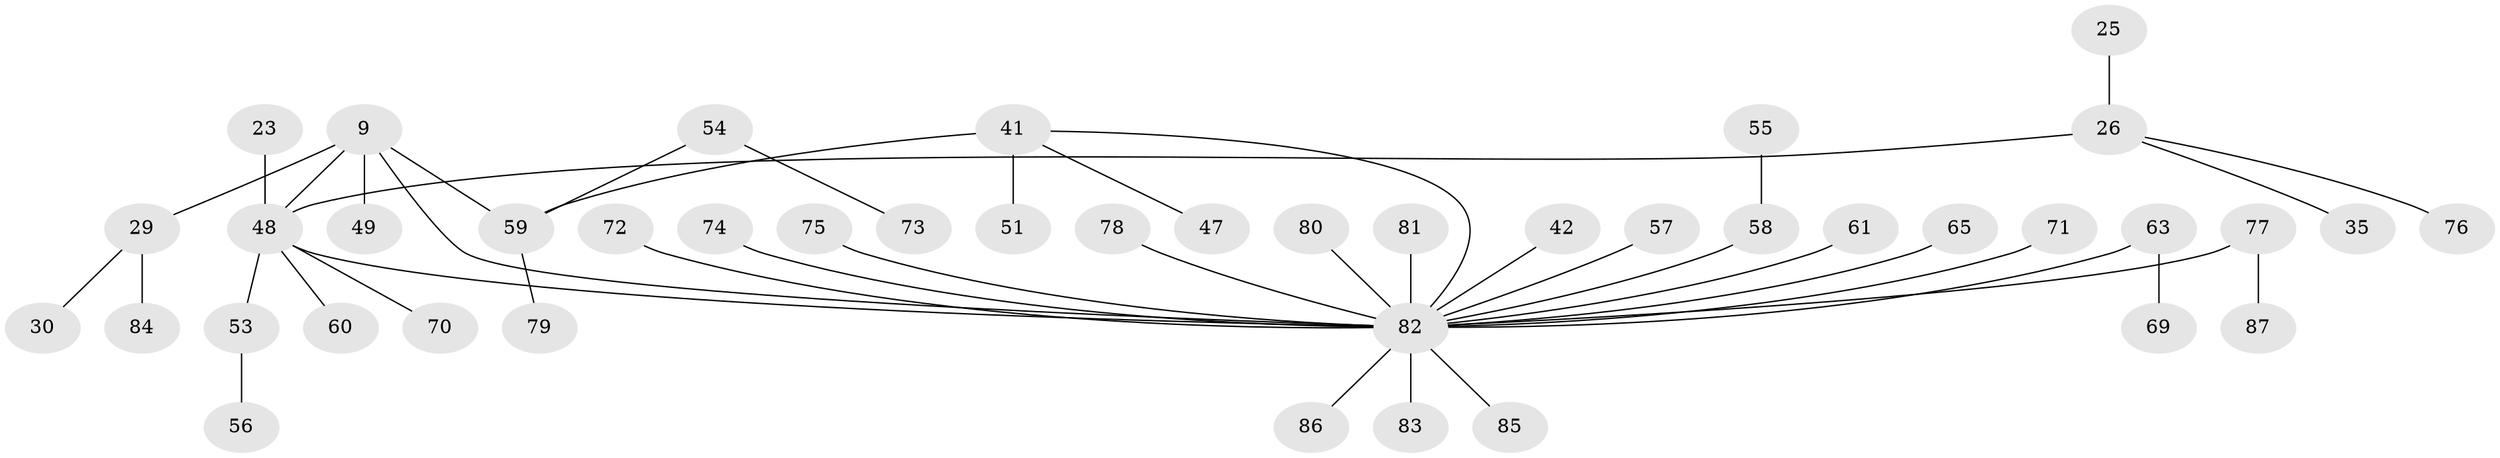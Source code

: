 // original degree distribution, {1: 0.45977011494252873, 7: 0.011494252873563218, 3: 0.11494252873563218, 2: 0.26436781609195403, 8: 0.011494252873563218, 4: 0.08045977011494253, 6: 0.022988505747126436, 5: 0.034482758620689655}
// Generated by graph-tools (version 1.1) at 2025/42/03/09/25 04:42:59]
// undirected, 43 vertices, 44 edges
graph export_dot {
graph [start="1"]
  node [color=gray90,style=filled];
  9;
  23 [super="+18"];
  25;
  26 [super="+10"];
  29 [super="+15"];
  30;
  35;
  41 [super="+24"];
  42;
  47;
  48 [super="+6"];
  49;
  51;
  53;
  54;
  55;
  56;
  57;
  58 [super="+40+52"];
  59 [super="+21+36+33"];
  60;
  61;
  63;
  65;
  69;
  70;
  71;
  72;
  73;
  74 [super="+3"];
  75 [super="+34"];
  76;
  77;
  78;
  79 [super="+44"];
  80;
  81;
  82 [super="+66+67+68"];
  83;
  84;
  85;
  86;
  87;
  9 -- 29 [weight=2];
  9 -- 49;
  9 -- 48;
  9 -- 59;
  9 -- 82;
  23 -- 48;
  25 -- 26;
  26 -- 48 [weight=2];
  26 -- 35;
  26 -- 76;
  29 -- 30;
  29 -- 84;
  41 -- 47;
  41 -- 51;
  41 -- 59 [weight=2];
  41 -- 82;
  42 -- 82;
  48 -- 60;
  48 -- 70;
  48 -- 53;
  48 -- 82 [weight=2];
  53 -- 56;
  54 -- 73;
  54 -- 59;
  55 -- 58;
  57 -- 82;
  58 -- 82;
  59 -- 79;
  61 -- 82;
  63 -- 69;
  63 -- 82;
  65 -- 82;
  71 -- 82;
  72 -- 82;
  74 -- 82 [weight=2];
  75 -- 82;
  77 -- 87;
  77 -- 82;
  78 -- 82;
  80 -- 82;
  81 -- 82;
  82 -- 85;
  82 -- 86;
  82 -- 83;
}
